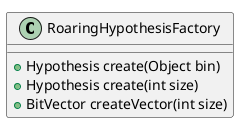 @startuml
!pragma layout smetana
class RoaringHypothesisFactory {
    +Hypothesis create(Object bin)
    +Hypothesis create(int size)
    +BitVector createVector(int size)
}
@enduml